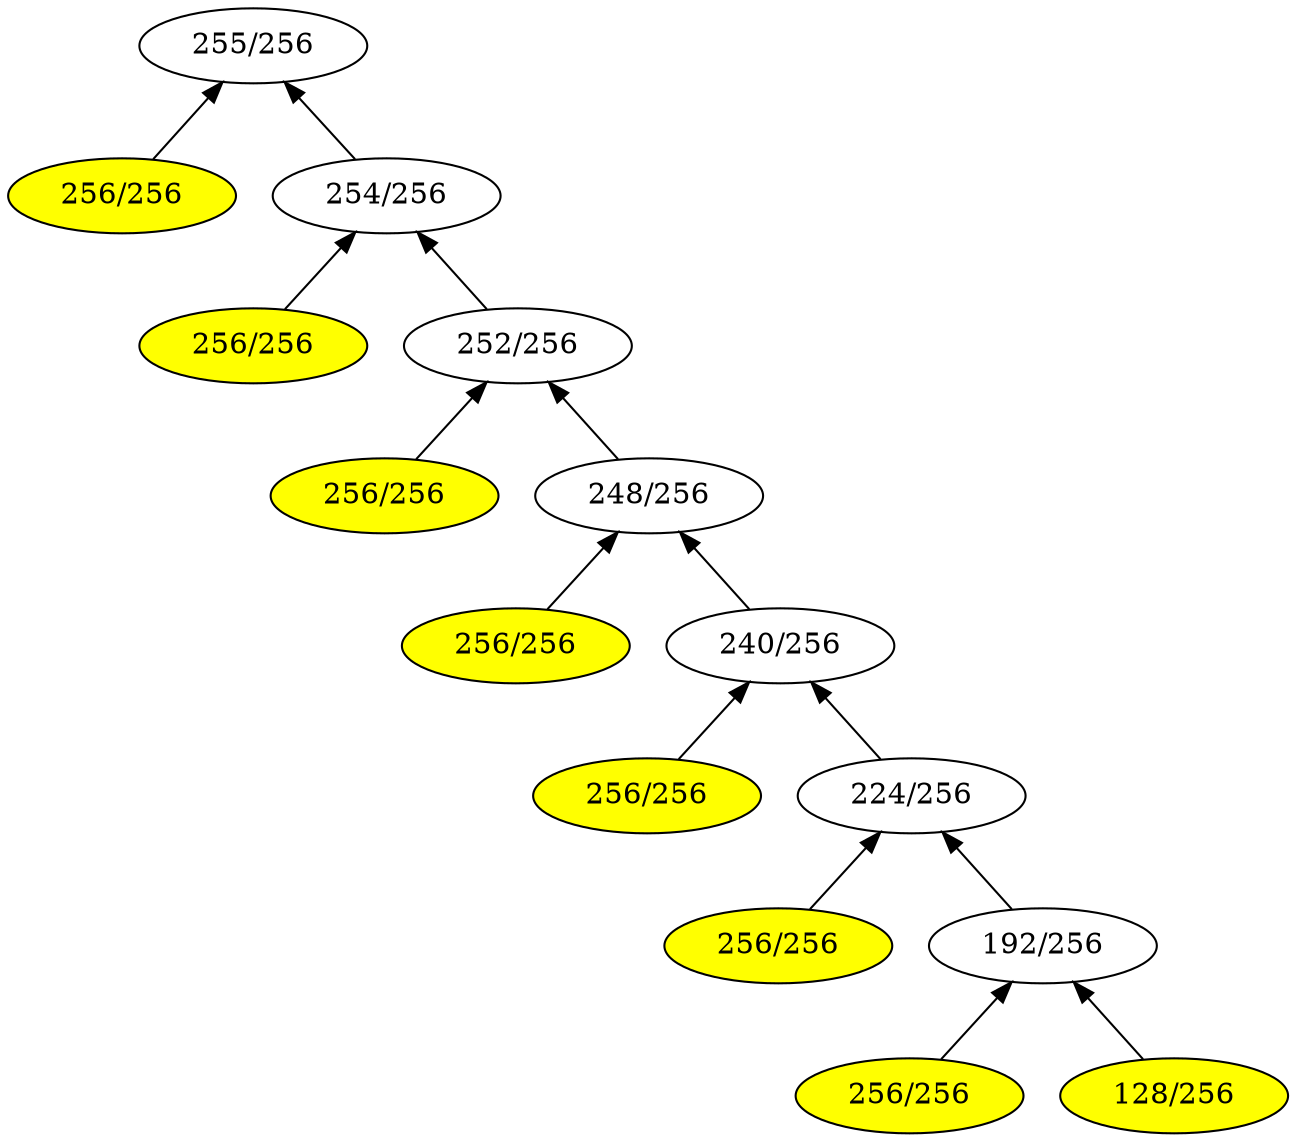 digraph G { 
rankdir = BT;
1[label= " 255/256 " ];
2[label= " 256/256 " ];
2->1
3[label= " 254/256 " ];
3->1
2[style=filled, fillcolor=yellow];
6[label= " 256/256 " ];
6->3
7[label= " 252/256 " ];
7->3
6[style=filled, fillcolor=yellow];
14[label= " 256/256 " ];
14->7
15[label= " 248/256 " ];
15->7
14[style=filled, fillcolor=yellow];
30[label= " 256/256 " ];
30->15
31[label= " 240/256 " ];
31->15
30[style=filled, fillcolor=yellow];
62[label= " 256/256 " ];
62->31
63[label= " 224/256 " ];
63->31
62[style=filled, fillcolor=yellow];
126[label= " 256/256 " ];
126->63
127[label= " 192/256 " ];
127->63
126[style=filled, fillcolor=yellow];
254[label= " 256/256 " ];
254->127
255[label= " 128/256 " ];
255->127
254[style=filled, fillcolor=yellow];
255[style=filled, fillcolor=yellow];
}